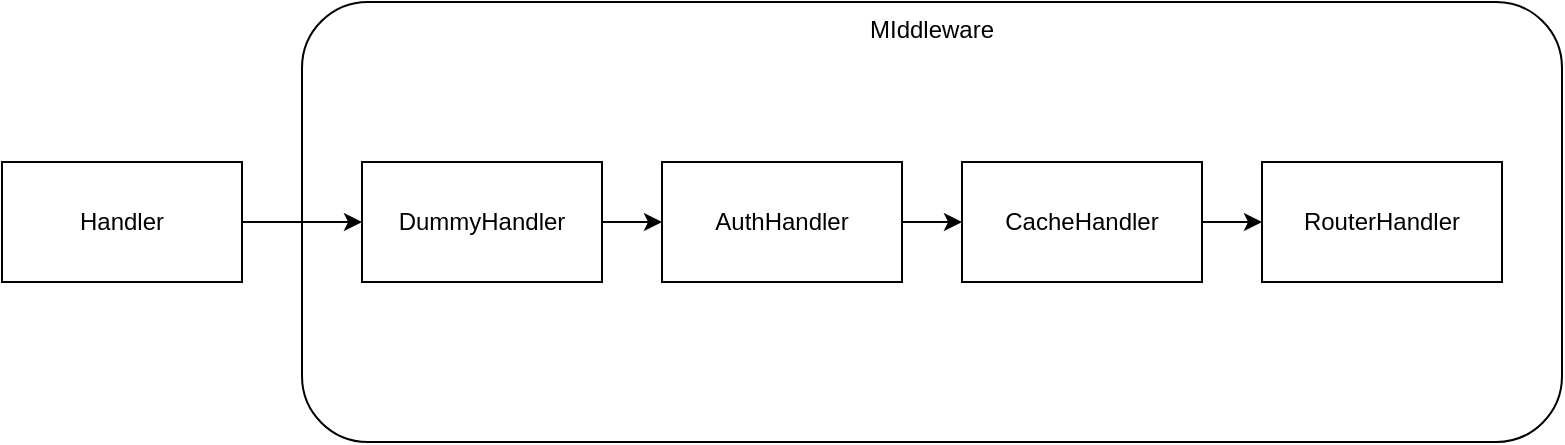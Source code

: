 <mxfile version="16.5.1" type="device"><diagram id="C5RBs43oDa-KdzZeNtuy" name="Page-1"><mxGraphModel dx="2062" dy="1238" grid="1" gridSize="10" guides="1" tooltips="1" connect="1" arrows="1" fold="1" page="1" pageScale="1" pageWidth="827" pageHeight="1169" math="0" shadow="0"><root><mxCell id="WIyWlLk6GJQsqaUBKTNV-0"/><mxCell id="WIyWlLk6GJQsqaUBKTNV-1" parent="WIyWlLk6GJQsqaUBKTNV-0"/><mxCell id="EKU5aK8MLFJSDrb5AUcQ-1" value="MIddleware" style="rounded=1;whiteSpace=wrap;html=1;verticalAlign=top;align=center;" vertex="1" parent="WIyWlLk6GJQsqaUBKTNV-1"><mxGeometry x="180" y="30" width="630" height="220" as="geometry"/></mxCell><mxCell id="EKU5aK8MLFJSDrb5AUcQ-6" style="edgeStyle=orthogonalEdgeStyle;rounded=0;orthogonalLoop=1;jettySize=auto;html=1;" edge="1" parent="WIyWlLk6GJQsqaUBKTNV-1" source="EKU5aK8MLFJSDrb5AUcQ-0" target="EKU5aK8MLFJSDrb5AUcQ-2"><mxGeometry relative="1" as="geometry"/></mxCell><mxCell id="EKU5aK8MLFJSDrb5AUcQ-0" value="Handler" style="rounded=0;whiteSpace=wrap;html=1;" vertex="1" parent="WIyWlLk6GJQsqaUBKTNV-1"><mxGeometry x="30" y="110" width="120" height="60" as="geometry"/></mxCell><mxCell id="EKU5aK8MLFJSDrb5AUcQ-7" style="edgeStyle=orthogonalEdgeStyle;rounded=0;orthogonalLoop=1;jettySize=auto;html=1;" edge="1" parent="WIyWlLk6GJQsqaUBKTNV-1" source="EKU5aK8MLFJSDrb5AUcQ-2" target="EKU5aK8MLFJSDrb5AUcQ-3"><mxGeometry relative="1" as="geometry"/></mxCell><mxCell id="EKU5aK8MLFJSDrb5AUcQ-2" value="DummyHandler" style="rounded=0;whiteSpace=wrap;html=1;" vertex="1" parent="WIyWlLk6GJQsqaUBKTNV-1"><mxGeometry x="210" y="110" width="120" height="60" as="geometry"/></mxCell><mxCell id="EKU5aK8MLFJSDrb5AUcQ-8" style="edgeStyle=orthogonalEdgeStyle;rounded=0;orthogonalLoop=1;jettySize=auto;html=1;" edge="1" parent="WIyWlLk6GJQsqaUBKTNV-1" source="EKU5aK8MLFJSDrb5AUcQ-3" target="EKU5aK8MLFJSDrb5AUcQ-4"><mxGeometry relative="1" as="geometry"/></mxCell><mxCell id="EKU5aK8MLFJSDrb5AUcQ-3" value="AuthHandler" style="rounded=0;whiteSpace=wrap;html=1;" vertex="1" parent="WIyWlLk6GJQsqaUBKTNV-1"><mxGeometry x="360" y="110" width="120" height="60" as="geometry"/></mxCell><mxCell id="EKU5aK8MLFJSDrb5AUcQ-9" style="edgeStyle=orthogonalEdgeStyle;rounded=0;orthogonalLoop=1;jettySize=auto;html=1;entryX=0;entryY=0.5;entryDx=0;entryDy=0;" edge="1" parent="WIyWlLk6GJQsqaUBKTNV-1" source="EKU5aK8MLFJSDrb5AUcQ-4" target="EKU5aK8MLFJSDrb5AUcQ-5"><mxGeometry relative="1" as="geometry"/></mxCell><mxCell id="EKU5aK8MLFJSDrb5AUcQ-4" value="CacheHandler" style="rounded=0;whiteSpace=wrap;html=1;" vertex="1" parent="WIyWlLk6GJQsqaUBKTNV-1"><mxGeometry x="510" y="110" width="120" height="60" as="geometry"/></mxCell><mxCell id="EKU5aK8MLFJSDrb5AUcQ-5" value="RouterHandler" style="rounded=0;whiteSpace=wrap;html=1;" vertex="1" parent="WIyWlLk6GJQsqaUBKTNV-1"><mxGeometry x="660" y="110" width="120" height="60" as="geometry"/></mxCell></root></mxGraphModel></diagram></mxfile>